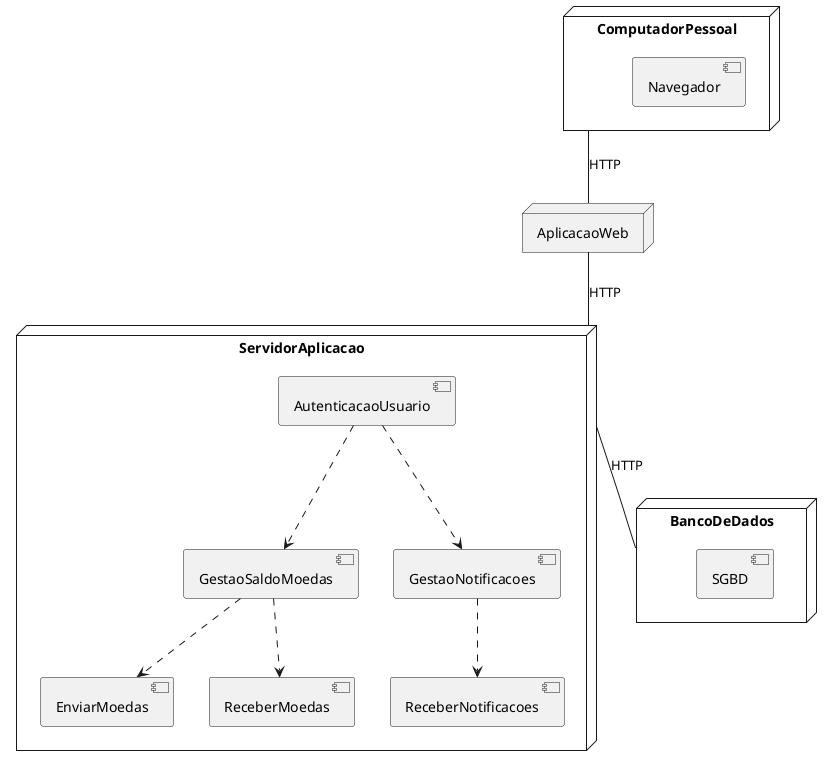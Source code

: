 @startuml
node ComputadorPessoal { 
[Navegador]
}

node AplicacaoWeb {
}

ComputadorPessoal  -- AplicacaoWeb : HTTP
AplicacaoWeb -- ServidorAplicacao : HTTP

node ServidorAplicacao {
[AutenticacaoUsuario]
[GestaoSaldoMoedas]
[GestaoNotificacoes]
[EnviarMoedas]
[ReceberMoedas]
[ReceberNotificacoes]
}

[AutenticacaoUsuario] ..> [GestaoSaldoMoedas]
[AutenticacaoUsuario] ..> [GestaoNotificacoes]
[GestaoSaldoMoedas] ..> [EnviarMoedas]
[GestaoSaldoMoedas] ..> [ReceberMoedas]
[GestaoNotificacoes] ..> [ReceberNotificacoes]
node BancoDeDados {
[SGBD]
}

ServidorAplicacao -- BancoDeDados : HTTP
@enduml